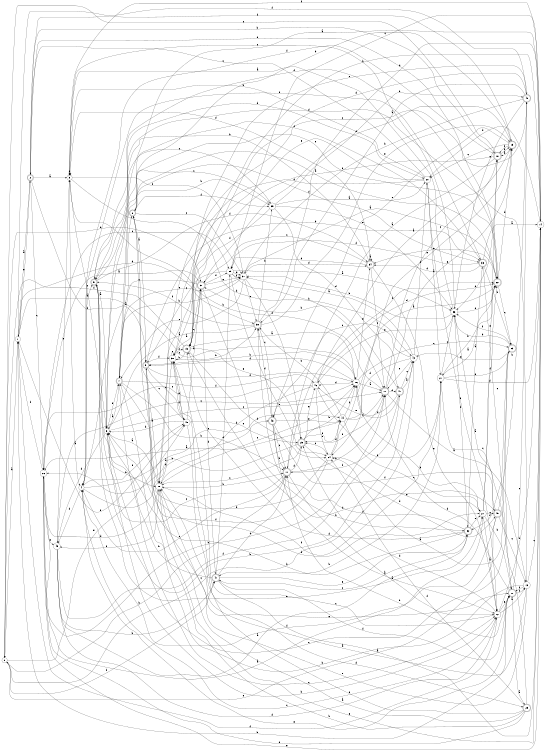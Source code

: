 digraph n40_5 {
__start0 [label="" shape="none"];

rankdir=LR;
size="8,5";

s0 [style="filled", color="black", fillcolor="white" shape="circle", label="0"];
s1 [style="filled", color="black", fillcolor="white" shape="circle", label="1"];
s2 [style="rounded,filled", color="black", fillcolor="white" shape="doublecircle", label="2"];
s3 [style="filled", color="black", fillcolor="white" shape="circle", label="3"];
s4 [style="filled", color="black", fillcolor="white" shape="circle", label="4"];
s5 [style="rounded,filled", color="black", fillcolor="white" shape="doublecircle", label="5"];
s6 [style="filled", color="black", fillcolor="white" shape="circle", label="6"];
s7 [style="rounded,filled", color="black", fillcolor="white" shape="doublecircle", label="7"];
s8 [style="rounded,filled", color="black", fillcolor="white" shape="doublecircle", label="8"];
s9 [style="rounded,filled", color="black", fillcolor="white" shape="doublecircle", label="9"];
s10 [style="filled", color="black", fillcolor="white" shape="circle", label="10"];
s11 [style="rounded,filled", color="black", fillcolor="white" shape="doublecircle", label="11"];
s12 [style="filled", color="black", fillcolor="white" shape="circle", label="12"];
s13 [style="filled", color="black", fillcolor="white" shape="circle", label="13"];
s14 [style="filled", color="black", fillcolor="white" shape="circle", label="14"];
s15 [style="rounded,filled", color="black", fillcolor="white" shape="doublecircle", label="15"];
s16 [style="filled", color="black", fillcolor="white" shape="circle", label="16"];
s17 [style="rounded,filled", color="black", fillcolor="white" shape="doublecircle", label="17"];
s18 [style="rounded,filled", color="black", fillcolor="white" shape="doublecircle", label="18"];
s19 [style="rounded,filled", color="black", fillcolor="white" shape="doublecircle", label="19"];
s20 [style="filled", color="black", fillcolor="white" shape="circle", label="20"];
s21 [style="filled", color="black", fillcolor="white" shape="circle", label="21"];
s22 [style="rounded,filled", color="black", fillcolor="white" shape="doublecircle", label="22"];
s23 [style="rounded,filled", color="black", fillcolor="white" shape="doublecircle", label="23"];
s24 [style="filled", color="black", fillcolor="white" shape="circle", label="24"];
s25 [style="rounded,filled", color="black", fillcolor="white" shape="doublecircle", label="25"];
s26 [style="filled", color="black", fillcolor="white" shape="circle", label="26"];
s27 [style="filled", color="black", fillcolor="white" shape="circle", label="27"];
s28 [style="rounded,filled", color="black", fillcolor="white" shape="doublecircle", label="28"];
s29 [style="rounded,filled", color="black", fillcolor="white" shape="doublecircle", label="29"];
s30 [style="filled", color="black", fillcolor="white" shape="circle", label="30"];
s31 [style="rounded,filled", color="black", fillcolor="white" shape="doublecircle", label="31"];
s32 [style="rounded,filled", color="black", fillcolor="white" shape="doublecircle", label="32"];
s33 [style="rounded,filled", color="black", fillcolor="white" shape="doublecircle", label="33"];
s34 [style="rounded,filled", color="black", fillcolor="white" shape="doublecircle", label="34"];
s35 [style="filled", color="black", fillcolor="white" shape="circle", label="35"];
s36 [style="filled", color="black", fillcolor="white" shape="circle", label="36"];
s37 [style="filled", color="black", fillcolor="white" shape="circle", label="37"];
s38 [style="rounded,filled", color="black", fillcolor="white" shape="doublecircle", label="38"];
s39 [style="filled", color="black", fillcolor="white" shape="circle", label="39"];
s40 [style="rounded,filled", color="black", fillcolor="white" shape="doublecircle", label="40"];
s41 [style="rounded,filled", color="black", fillcolor="white" shape="doublecircle", label="41"];
s42 [style="filled", color="black", fillcolor="white" shape="circle", label="42"];
s43 [style="rounded,filled", color="black", fillcolor="white" shape="doublecircle", label="43"];
s44 [style="filled", color="black", fillcolor="white" shape="circle", label="44"];
s45 [style="rounded,filled", color="black", fillcolor="white" shape="doublecircle", label="45"];
s46 [style="filled", color="black", fillcolor="white" shape="circle", label="46"];
s47 [style="rounded,filled", color="black", fillcolor="white" shape="doublecircle", label="47"];
s48 [style="filled", color="black", fillcolor="white" shape="circle", label="48"];
s49 [style="filled", color="black", fillcolor="white" shape="circle", label="49"];
s0 -> s1 [label="a"];
s0 -> s11 [label="b"];
s0 -> s42 [label="c"];
s0 -> s31 [label="d"];
s0 -> s48 [label="e"];
s0 -> s47 [label="f"];
s1 -> s2 [label="a"];
s1 -> s28 [label="b"];
s1 -> s16 [label="c"];
s1 -> s38 [label="d"];
s1 -> s48 [label="e"];
s1 -> s19 [label="f"];
s2 -> s3 [label="a"];
s2 -> s18 [label="b"];
s2 -> s26 [label="c"];
s2 -> s22 [label="d"];
s2 -> s1 [label="e"];
s2 -> s9 [label="f"];
s3 -> s4 [label="a"];
s3 -> s42 [label="b"];
s3 -> s6 [label="c"];
s3 -> s34 [label="d"];
s3 -> s3 [label="e"];
s3 -> s37 [label="f"];
s4 -> s5 [label="a"];
s4 -> s43 [label="b"];
s4 -> s12 [label="c"];
s4 -> s49 [label="d"];
s4 -> s44 [label="e"];
s4 -> s48 [label="f"];
s5 -> s6 [label="a"];
s5 -> s10 [label="b"];
s5 -> s39 [label="c"];
s5 -> s20 [label="d"];
s5 -> s27 [label="e"];
s5 -> s34 [label="f"];
s6 -> s7 [label="a"];
s6 -> s12 [label="b"];
s6 -> s17 [label="c"];
s6 -> s49 [label="d"];
s6 -> s7 [label="e"];
s6 -> s33 [label="f"];
s7 -> s8 [label="a"];
s7 -> s11 [label="b"];
s7 -> s12 [label="c"];
s7 -> s27 [label="d"];
s7 -> s37 [label="e"];
s7 -> s46 [label="f"];
s8 -> s9 [label="a"];
s8 -> s39 [label="b"];
s8 -> s37 [label="c"];
s8 -> s33 [label="d"];
s8 -> s22 [label="e"];
s8 -> s39 [label="f"];
s9 -> s10 [label="a"];
s9 -> s33 [label="b"];
s9 -> s48 [label="c"];
s9 -> s16 [label="d"];
s9 -> s28 [label="e"];
s9 -> s30 [label="f"];
s10 -> s6 [label="a"];
s10 -> s11 [label="b"];
s10 -> s16 [label="c"];
s10 -> s30 [label="d"];
s10 -> s14 [label="e"];
s10 -> s49 [label="f"];
s11 -> s12 [label="a"];
s11 -> s17 [label="b"];
s11 -> s5 [label="c"];
s11 -> s25 [label="d"];
s11 -> s4 [label="e"];
s11 -> s22 [label="f"];
s12 -> s13 [label="a"];
s12 -> s14 [label="b"];
s12 -> s30 [label="c"];
s12 -> s25 [label="d"];
s12 -> s28 [label="e"];
s12 -> s1 [label="f"];
s13 -> s10 [label="a"];
s13 -> s7 [label="b"];
s13 -> s14 [label="c"];
s13 -> s5 [label="d"];
s13 -> s10 [label="e"];
s13 -> s28 [label="f"];
s14 -> s6 [label="a"];
s14 -> s15 [label="b"];
s14 -> s35 [label="c"];
s14 -> s20 [label="d"];
s14 -> s26 [label="e"];
s14 -> s3 [label="f"];
s15 -> s16 [label="a"];
s15 -> s30 [label="b"];
s15 -> s31 [label="c"];
s15 -> s24 [label="d"];
s15 -> s25 [label="e"];
s15 -> s0 [label="f"];
s16 -> s17 [label="a"];
s16 -> s9 [label="b"];
s16 -> s23 [label="c"];
s16 -> s46 [label="d"];
s16 -> s34 [label="e"];
s16 -> s9 [label="f"];
s17 -> s13 [label="a"];
s17 -> s3 [label="b"];
s17 -> s18 [label="c"];
s17 -> s41 [label="d"];
s17 -> s19 [label="e"];
s17 -> s25 [label="f"];
s18 -> s11 [label="a"];
s18 -> s19 [label="b"];
s18 -> s0 [label="c"];
s18 -> s36 [label="d"];
s18 -> s15 [label="e"];
s18 -> s4 [label="f"];
s19 -> s18 [label="a"];
s19 -> s7 [label="b"];
s19 -> s20 [label="c"];
s19 -> s31 [label="d"];
s19 -> s43 [label="e"];
s19 -> s18 [label="f"];
s20 -> s21 [label="a"];
s20 -> s3 [label="b"];
s20 -> s2 [label="c"];
s20 -> s10 [label="d"];
s20 -> s30 [label="e"];
s20 -> s12 [label="f"];
s21 -> s22 [label="a"];
s21 -> s47 [label="b"];
s21 -> s36 [label="c"];
s21 -> s14 [label="d"];
s21 -> s23 [label="e"];
s21 -> s10 [label="f"];
s22 -> s8 [label="a"];
s22 -> s21 [label="b"];
s22 -> s23 [label="c"];
s22 -> s19 [label="d"];
s22 -> s34 [label="e"];
s22 -> s5 [label="f"];
s23 -> s24 [label="a"];
s23 -> s36 [label="b"];
s23 -> s6 [label="c"];
s23 -> s32 [label="d"];
s23 -> s42 [label="e"];
s23 -> s36 [label="f"];
s24 -> s22 [label="a"];
s24 -> s9 [label="b"];
s24 -> s25 [label="c"];
s24 -> s44 [label="d"];
s24 -> s27 [label="e"];
s24 -> s6 [label="f"];
s25 -> s26 [label="a"];
s25 -> s16 [label="b"];
s25 -> s10 [label="c"];
s25 -> s45 [label="d"];
s25 -> s46 [label="e"];
s25 -> s44 [label="f"];
s26 -> s27 [label="a"];
s26 -> s17 [label="b"];
s26 -> s35 [label="c"];
s26 -> s10 [label="d"];
s26 -> s49 [label="e"];
s26 -> s1 [label="f"];
s27 -> s12 [label="a"];
s27 -> s28 [label="b"];
s27 -> s45 [label="c"];
s27 -> s16 [label="d"];
s27 -> s18 [label="e"];
s27 -> s22 [label="f"];
s28 -> s29 [label="a"];
s28 -> s11 [label="b"];
s28 -> s40 [label="c"];
s28 -> s17 [label="d"];
s28 -> s4 [label="e"];
s28 -> s13 [label="f"];
s29 -> s10 [label="a"];
s29 -> s8 [label="b"];
s29 -> s21 [label="c"];
s29 -> s26 [label="d"];
s29 -> s30 [label="e"];
s29 -> s24 [label="f"];
s30 -> s31 [label="a"];
s30 -> s38 [label="b"];
s30 -> s30 [label="c"];
s30 -> s48 [label="d"];
s30 -> s40 [label="e"];
s30 -> s15 [label="f"];
s31 -> s26 [label="a"];
s31 -> s32 [label="b"];
s31 -> s4 [label="c"];
s31 -> s47 [label="d"];
s31 -> s37 [label="e"];
s31 -> s35 [label="f"];
s32 -> s33 [label="a"];
s32 -> s6 [label="b"];
s32 -> s47 [label="c"];
s32 -> s15 [label="d"];
s32 -> s27 [label="e"];
s32 -> s38 [label="f"];
s33 -> s14 [label="a"];
s33 -> s23 [label="b"];
s33 -> s28 [label="c"];
s33 -> s34 [label="d"];
s33 -> s4 [label="e"];
s33 -> s35 [label="f"];
s34 -> s34 [label="a"];
s34 -> s5 [label="b"];
s34 -> s31 [label="c"];
s34 -> s35 [label="d"];
s34 -> s12 [label="e"];
s34 -> s17 [label="f"];
s35 -> s36 [label="a"];
s35 -> s17 [label="b"];
s35 -> s9 [label="c"];
s35 -> s37 [label="d"];
s35 -> s24 [label="e"];
s35 -> s37 [label="f"];
s36 -> s3 [label="a"];
s36 -> s37 [label="b"];
s36 -> s3 [label="c"];
s36 -> s22 [label="d"];
s36 -> s46 [label="e"];
s36 -> s32 [label="f"];
s37 -> s22 [label="a"];
s37 -> s7 [label="b"];
s37 -> s38 [label="c"];
s37 -> s34 [label="d"];
s37 -> s7 [label="e"];
s37 -> s25 [label="f"];
s38 -> s6 [label="a"];
s38 -> s39 [label="b"];
s38 -> s43 [label="c"];
s38 -> s14 [label="d"];
s38 -> s19 [label="e"];
s38 -> s5 [label="f"];
s39 -> s20 [label="a"];
s39 -> s40 [label="b"];
s39 -> s7 [label="c"];
s39 -> s41 [label="d"];
s39 -> s36 [label="e"];
s39 -> s15 [label="f"];
s40 -> s38 [label="a"];
s40 -> s37 [label="b"];
s40 -> s10 [label="c"];
s40 -> s15 [label="d"];
s40 -> s36 [label="e"];
s40 -> s2 [label="f"];
s41 -> s42 [label="a"];
s41 -> s31 [label="b"];
s41 -> s42 [label="c"];
s41 -> s16 [label="d"];
s41 -> s46 [label="e"];
s41 -> s11 [label="f"];
s42 -> s37 [label="a"];
s42 -> s5 [label="b"];
s42 -> s43 [label="c"];
s42 -> s24 [label="d"];
s42 -> s17 [label="e"];
s42 -> s20 [label="f"];
s43 -> s12 [label="a"];
s43 -> s11 [label="b"];
s43 -> s11 [label="c"];
s43 -> s38 [label="d"];
s43 -> s44 [label="e"];
s43 -> s45 [label="f"];
s44 -> s26 [label="a"];
s44 -> s38 [label="b"];
s44 -> s27 [label="c"];
s44 -> s17 [label="d"];
s44 -> s19 [label="e"];
s44 -> s16 [label="f"];
s45 -> s36 [label="a"];
s45 -> s40 [label="b"];
s45 -> s13 [label="c"];
s45 -> s15 [label="d"];
s45 -> s0 [label="e"];
s45 -> s4 [label="f"];
s46 -> s19 [label="a"];
s46 -> s10 [label="b"];
s46 -> s26 [label="c"];
s46 -> s22 [label="d"];
s46 -> s24 [label="e"];
s46 -> s21 [label="f"];
s47 -> s14 [label="a"];
s47 -> s6 [label="b"];
s47 -> s11 [label="c"];
s47 -> s35 [label="d"];
s47 -> s32 [label="e"];
s47 -> s28 [label="f"];
s48 -> s31 [label="a"];
s48 -> s6 [label="b"];
s48 -> s8 [label="c"];
s48 -> s29 [label="d"];
s48 -> s25 [label="e"];
s48 -> s30 [label="f"];
s49 -> s32 [label="a"];
s49 -> s47 [label="b"];
s49 -> s16 [label="c"];
s49 -> s12 [label="d"];
s49 -> s3 [label="e"];
s49 -> s41 [label="f"];

}